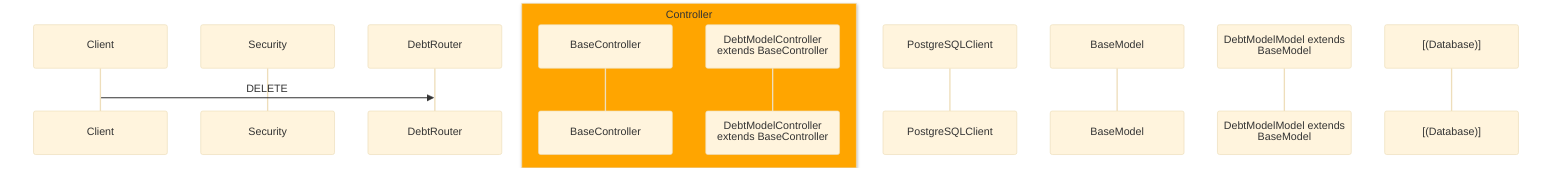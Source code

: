 %%{
    init: {
        "theme":"base",
        "themeVariables": {
            'labelBoxBorderColor': '#ff0000'
        },
        "sequence": { 
            "wrap": true, 
            "width": 200 
        } 
    }
}%%
sequenceDiagram
    participant Client
    participant Sec as Security
    participant Router as DebtRouter
    box orange Controller
        participant BaseCont as BaseController
        participant Cont as DebtModelController extends BaseController
    end
    participant PGClient as PostgreSQLClient
    participant BaseModel as BaseModel 
    participant Model as DebtModelModel extends BaseModel
    participant DB as [(Database)]

    Client->>Router: DELETE